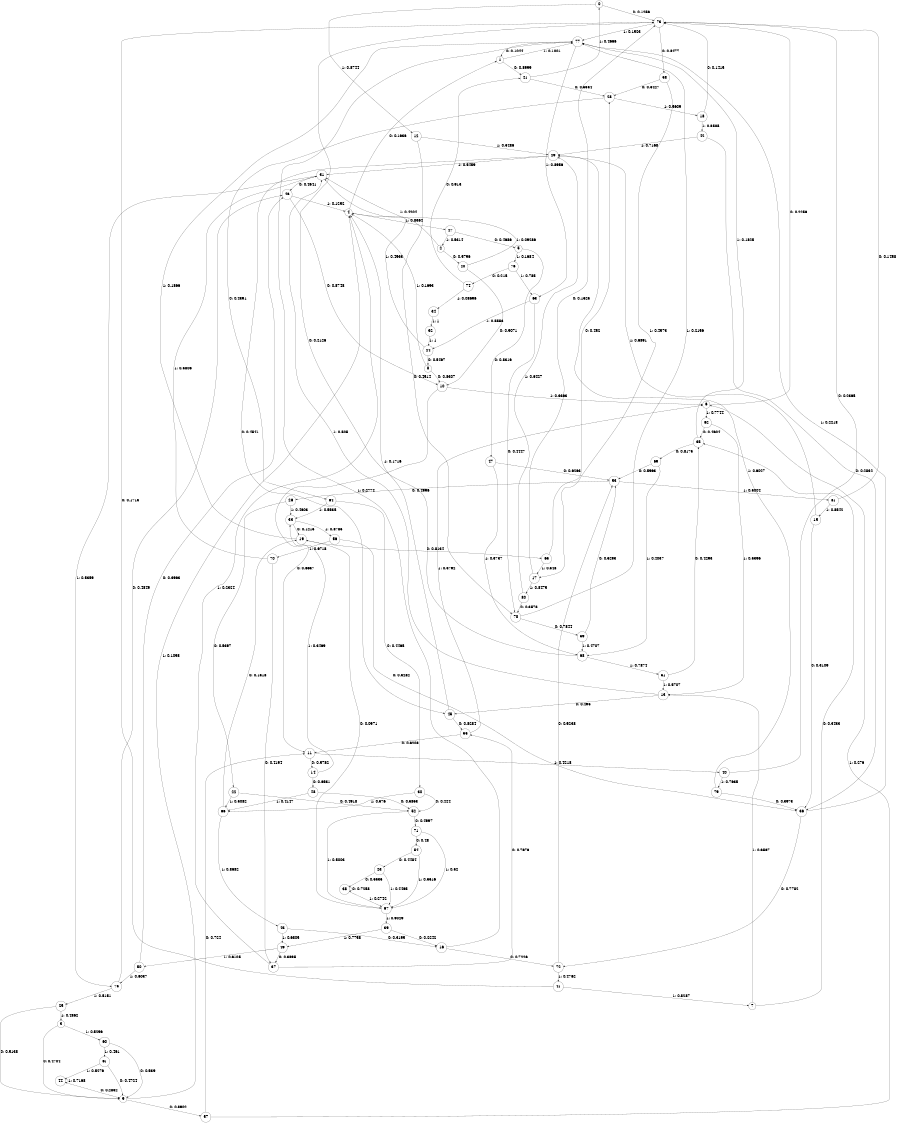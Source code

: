 digraph "ch22randomL10" {
size = "6,8.5";
ratio = "fill";
node [shape = circle];
node [fontsize = 24];
edge [fontsize = 24];
0 -> 73 [label = "0: 0.1256   "];
0 -> 12 [label = "1: 0.8744   "];
1 -> 21 [label = "0: 0.8999   "];
1 -> 77 [label = "1: 0.1001   "];
2 -> 20 [label = "0: 0.5796   "];
2 -> 31 [label = "1: 0.4204   "];
3 -> 9 [label = "0: 0.4704   "];
3 -> 60 [label = "1: 0.5296   "];
4 -> 1 [label = "0: 0.1636   "];
4 -> 27 [label = "1: 0.8364   "];
5 -> 47 [label = "0: 0.8316   "];
5 -> 76 [label = "1: 0.1684   "];
6 -> 73 [label = "0: 0.2256   "];
6 -> 62 [label = "1: 0.7744   "];
7 -> 35 [label = "0: 0.3433   "];
7 -> 13 [label = "1: 0.6567   "];
8 -> 10 [label = "0: 0.8307   "];
8 -> 4 [label = "1: 0.1693   "];
9 -> 57 [label = "0: 0.8902   "];
9 -> 4 [label = "1: 0.1098   "];
10 -> 11 [label = "0: 0.6637   "];
10 -> 6 [label = "1: 0.3363   "];
11 -> 14 [label = "0: 0.5782   "];
11 -> 40 [label = "1: 0.4218   "];
12 -> 78 [label = "0: 0.4514   "];
12 -> 29 [label = "1: 0.5486   "];
13 -> 45 [label = "0: 0.495    "];
13 -> 31 [label = "1: 0.505    "];
14 -> 48 [label = "0: 0.6531   "];
14 -> 33 [label = "1: 0.3469   "];
15 -> 36 [label = "0: 0.3109   "];
15 -> 29 [label = "1: 0.6891   "];
16 -> 72 [label = "0: 0.7226   "];
16 -> 77 [label = "1: 0.2774   "];
17 -> 73 [label = "0: 0.1525   "];
17 -> 80 [label = "1: 0.8475   "];
18 -> 73 [label = "0: 0.1415   "];
18 -> 42 [label = "1: 0.8585   "];
19 -> 65 [label = "0: 0.8134   "];
19 -> 77 [label = "1: 0.1866   "];
20 -> 10 [label = "0: 0.9071   "];
20 -> 4 [label = "1: 0.09286  "];
21 -> 28 [label = "0: 0.5334   "];
21 -> 0 [label = "1: 0.4666   "];
22 -> 52 [label = "0: 0.4918   "];
22 -> 66 [label = "1: 0.5082   "];
23 -> 38 [label = "0: 0.5535   "];
23 -> 67 [label = "1: 0.4465   "];
24 -> 8 [label = "0: 0.5467   "];
24 -> 31 [label = "1: 0.4533   "];
25 -> 9 [label = "0: 0.5138   "];
25 -> 3 [label = "1: 0.4862   "];
26 -> 22 [label = "0: 0.5397   "];
26 -> 33 [label = "1: 0.4603   "];
27 -> 5 [label = "0: 0.4686   "];
27 -> 2 [label = "1: 0.5314   "];
28 -> 64 [label = "0: 0.4391   "];
28 -> 18 [label = "1: 0.5609   "];
29 -> 45 [label = "0: 0.4541   "];
29 -> 31 [label = "1: 0.5459   "];
30 -> 52 [label = "0: 0.424    "];
30 -> 66 [label = "1: 0.576    "];
31 -> 46 [label = "0: 0.4641   "];
31 -> 75 [label = "1: 0.5359   "];
32 -> 24 [label = "1: 1        "];
33 -> 19 [label = "0: 0.1215   "];
33 -> 56 [label = "1: 0.8785   "];
34 -> 32 [label = "1: 1        "];
35 -> 69 [label = "0: 0.8175   "];
35 -> 77 [label = "1: 0.1825   "];
36 -> 72 [label = "0: 0.7782   "];
36 -> 77 [label = "1: 0.2218   "];
37 -> 55 [label = "0: 0.7676   "];
37 -> 4 [label = "1: 0.2324   "];
38 -> 38 [label = "0: 0.7258   "];
38 -> 67 [label = "1: 0.2742   "];
39 -> 16 [label = "0: 0.2242   "];
39 -> 49 [label = "1: 0.7758   "];
40 -> 73 [label = "0: 0.2365   "];
40 -> 79 [label = "1: 0.7635   "];
41 -> 73 [label = "0: 0.1713   "];
41 -> 7 [label = "1: 0.8287   "];
42 -> 36 [label = "0: 0.2832   "];
42 -> 29 [label = "1: 0.7168   "];
43 -> 16 [label = "0: 0.3195   "];
43 -> 49 [label = "1: 0.6805   "];
44 -> 9 [label = "0: 0.2832   "];
44 -> 44 [label = "1: 0.7168   "];
45 -> 55 [label = "0: 0.8284   "];
45 -> 4 [label = "1: 0.1716   "];
46 -> 10 [label = "0: 0.8748   "];
46 -> 4 [label = "1: 0.1252   "];
47 -> 53 [label = "0: 0.6263   "];
47 -> 68 [label = "1: 0.3737   "];
48 -> 52 [label = "0: 0.5853   "];
48 -> 66 [label = "1: 0.4147   "];
49 -> 37 [label = "0: 0.3895   "];
49 -> 50 [label = "1: 0.6105   "];
50 -> 46 [label = "0: 0.3963   "];
50 -> 75 [label = "1: 0.6037   "];
51 -> 35 [label = "0: 0.4293   "];
51 -> 13 [label = "1: 0.5707   "];
52 -> 71 [label = "0: 0.4997   "];
52 -> 67 [label = "1: 0.5003   "];
53 -> 26 [label = "0: 0.4996   "];
53 -> 81 [label = "1: 0.5004   "];
54 -> 23 [label = "0: 0.4484   "];
54 -> 67 [label = "1: 0.5516   "];
55 -> 11 [label = "0: 0.6208   "];
55 -> 6 [label = "1: 0.3792   "];
56 -> 36 [label = "0: 0.3282   "];
56 -> 70 [label = "1: 0.6718   "];
57 -> 11 [label = "0: 0.724    "];
57 -> 6 [label = "1: 0.276    "];
58 -> 28 [label = "0: 0.5427   "];
58 -> 17 [label = "1: 0.4573   "];
59 -> 53 [label = "0: 0.5293   "];
59 -> 68 [label = "1: 0.4707   "];
60 -> 9 [label = "0: 0.539    "];
60 -> 61 [label = "1: 0.461    "];
61 -> 9 [label = "0: 0.4724   "];
61 -> 44 [label = "1: 0.5276   "];
62 -> 35 [label = "0: 0.4604   "];
62 -> 13 [label = "1: 0.5396   "];
63 -> 78 [label = "0: 0.4447   "];
63 -> 24 [label = "1: 0.5553   "];
64 -> 30 [label = "0: 0.4465   "];
64 -> 33 [label = "1: 0.5535   "];
65 -> 28 [label = "0: 0.452    "];
65 -> 17 [label = "1: 0.548    "];
66 -> 19 [label = "0: 0.1318   "];
66 -> 43 [label = "1: 0.8682   "];
67 -> 19 [label = "0: 0.0971   "];
67 -> 39 [label = "1: 0.9029   "];
68 -> 73 [label = "0: 0.2126   "];
68 -> 51 [label = "1: 0.7874   "];
69 -> 53 [label = "0: 0.5963   "];
69 -> 68 [label = "1: 0.4037   "];
70 -> 37 [label = "0: 0.4194   "];
70 -> 31 [label = "1: 0.5806   "];
71 -> 54 [label = "0: 0.48     "];
71 -> 67 [label = "1: 0.52     "];
72 -> 53 [label = "0: 0.5238   "];
72 -> 41 [label = "1: 0.4762   "];
73 -> 58 [label = "0: 0.8477   "];
73 -> 77 [label = "1: 0.1523   "];
74 -> 21 [label = "0: 0.913    "];
74 -> 34 [label = "1: 0.08696  "];
75 -> 46 [label = "0: 0.4849   "];
75 -> 25 [label = "1: 0.5151   "];
76 -> 74 [label = "0: 0.215    "];
76 -> 63 [label = "1: 0.785    "];
77 -> 1 [label = "0: 0.1044   "];
77 -> 63 [label = "1: 0.8956   "];
78 -> 59 [label = "0: 0.7844   "];
78 -> 77 [label = "1: 0.2156   "];
79 -> 36 [label = "0: 0.3973   "];
79 -> 29 [label = "1: 0.6027   "];
80 -> 78 [label = "0: 0.3573   "];
80 -> 29 [label = "1: 0.6427   "];
81 -> 73 [label = "0: 0.1458   "];
81 -> 15 [label = "1: 0.8542   "];
}